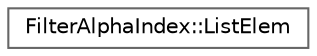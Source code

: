 digraph "Graphical Class Hierarchy"
{
 // INTERACTIVE_SVG=YES
 // LATEX_PDF_SIZE
  bgcolor="transparent";
  edge [fontname=Helvetica,fontsize=10,labelfontname=Helvetica,labelfontsize=10];
  node [fontname=Helvetica,fontsize=10,shape=box,height=0.2,width=0.4];
  rankdir="LR";
  Node0 [id="Node000000",label="FilterAlphaIndex::ListElem",height=0.2,width=0.4,color="grey40", fillcolor="white", style="filled",URL="$d4/d6c/struct_filter_alpha_index_1_1_list_elem.html",tooltip=" "];
}
